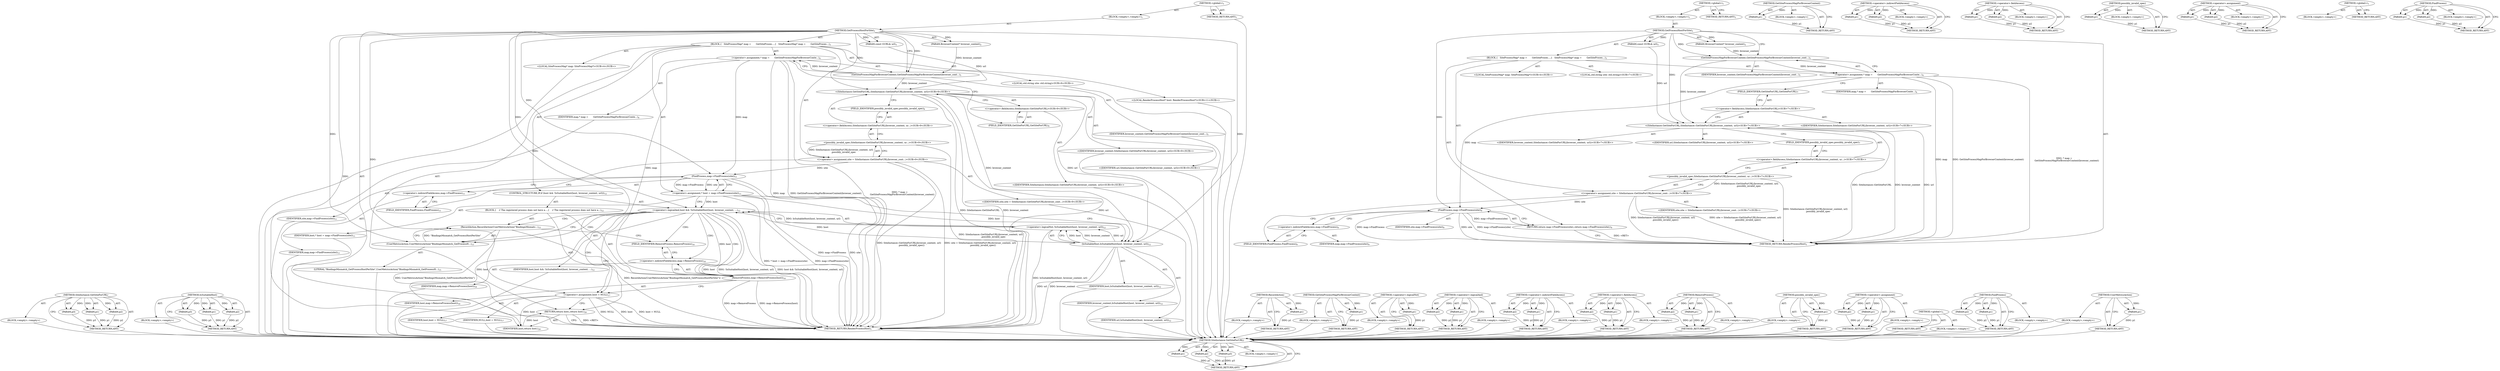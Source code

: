 digraph "UserMetricsAction" {
vulnerable_78 [label=<(METHOD,SiteInstance.GetSiteForURL)>];
vulnerable_79 [label=<(PARAM,p1)>];
vulnerable_80 [label=<(PARAM,p2)>];
vulnerable_81 [label=<(PARAM,p3)>];
vulnerable_82 [label=<(BLOCK,&lt;empty&gt;,&lt;empty&gt;)>];
vulnerable_83 [label=<(METHOD_RETURN,ANY)>];
vulnerable_6 [label=<(METHOD,&lt;global&gt;)<SUB>1</SUB>>];
vulnerable_7 [label=<(BLOCK,&lt;empty&gt;,&lt;empty&gt;)<SUB>1</SUB>>];
vulnerable_8 [label=<(METHOD,GetProcessHostForSite)<SUB>1</SUB>>];
vulnerable_9 [label=<(PARAM,BrowserContext* browser_context)<SUB>2</SUB>>];
vulnerable_10 [label=<(PARAM,const GURL&amp; url)<SUB>3</SUB>>];
vulnerable_11 [label=<(BLOCK,{
   SiteProcessMap* map =
       GetSiteProces...,{
   SiteProcessMap* map =
       GetSiteProces...)<SUB>3</SUB>>];
vulnerable_12 [label="<(LOCAL,SiteProcessMap* map: SiteProcessMap*)<SUB>4</SUB>>"];
vulnerable_13 [label=<(&lt;operator&gt;.assignment,* map =
       GetSiteProcessMapForBrowserConte...)<SUB>4</SUB>>];
vulnerable_14 [label=<(IDENTIFIER,map,* map =
       GetSiteProcessMapForBrowserConte...)<SUB>4</SUB>>];
vulnerable_15 [label=<(GetSiteProcessMapForBrowserContext,GetSiteProcessMapForBrowserContext(browser_cont...)<SUB>5</SUB>>];
vulnerable_16 [label=<(IDENTIFIER,browser_context,GetSiteProcessMapForBrowserContext(browser_cont...)<SUB>5</SUB>>];
vulnerable_17 [label="<(LOCAL,std.string site: std.string)<SUB>7</SUB>>"];
vulnerable_18 [label="<(&lt;operator&gt;.assignment,site = SiteInstance::GetSiteForURL(browser_cont...)<SUB>7</SUB>>"];
vulnerable_19 [label="<(IDENTIFIER,site,site = SiteInstance::GetSiteForURL(browser_cont...)<SUB>7</SUB>>"];
vulnerable_20 [label="<(possibly_invalid_spec,SiteInstance::GetSiteForURL(browser_context, ur...)<SUB>7</SUB>>"];
vulnerable_21 [label="<(&lt;operator&gt;.fieldAccess,SiteInstance::GetSiteForURL(browser_context, ur...)<SUB>7</SUB>>"];
vulnerable_22 [label="<(SiteInstance.GetSiteForURL,SiteInstance::GetSiteForURL(browser_context, url))<SUB>7</SUB>>"];
vulnerable_23 [label="<(&lt;operator&gt;.fieldAccess,SiteInstance::GetSiteForURL)<SUB>7</SUB>>"];
vulnerable_24 [label="<(IDENTIFIER,SiteInstance,SiteInstance::GetSiteForURL(browser_context, url))<SUB>7</SUB>>"];
vulnerable_25 [label=<(FIELD_IDENTIFIER,GetSiteForURL,GetSiteForURL)<SUB>7</SUB>>];
vulnerable_26 [label="<(IDENTIFIER,browser_context,SiteInstance::GetSiteForURL(browser_context, url))<SUB>7</SUB>>"];
vulnerable_27 [label="<(IDENTIFIER,url,SiteInstance::GetSiteForURL(browser_context, url))<SUB>7</SUB>>"];
vulnerable_28 [label=<(FIELD_IDENTIFIER,possibly_invalid_spec,possibly_invalid_spec)<SUB>7</SUB>>];
vulnerable_29 [label=<(RETURN,return map-&gt;FindProcess(site);,return map-&gt;FindProcess(site);)<SUB>9</SUB>>];
vulnerable_30 [label=<(FindProcess,map-&gt;FindProcess(site))<SUB>9</SUB>>];
vulnerable_31 [label=<(&lt;operator&gt;.indirectFieldAccess,map-&gt;FindProcess)<SUB>9</SUB>>];
vulnerable_32 [label=<(IDENTIFIER,map,map-&gt;FindProcess(site))<SUB>9</SUB>>];
vulnerable_33 [label=<(FIELD_IDENTIFIER,FindProcess,FindProcess)<SUB>9</SUB>>];
vulnerable_34 [label=<(IDENTIFIER,site,map-&gt;FindProcess(site))<SUB>9</SUB>>];
vulnerable_35 [label=<(METHOD_RETURN,RenderProcessHost)<SUB>1</SUB>>];
vulnerable_37 [label=<(METHOD_RETURN,ANY)<SUB>1</SUB>>];
vulnerable_65 [label=<(METHOD,GetSiteProcessMapForBrowserContext)>];
vulnerable_66 [label=<(PARAM,p1)>];
vulnerable_67 [label=<(BLOCK,&lt;empty&gt;,&lt;empty&gt;)>];
vulnerable_68 [label=<(METHOD_RETURN,ANY)>];
vulnerable_89 [label=<(METHOD,&lt;operator&gt;.indirectFieldAccess)>];
vulnerable_90 [label=<(PARAM,p1)>];
vulnerable_91 [label=<(PARAM,p2)>];
vulnerable_92 [label=<(BLOCK,&lt;empty&gt;,&lt;empty&gt;)>];
vulnerable_93 [label=<(METHOD_RETURN,ANY)>];
vulnerable_73 [label=<(METHOD,&lt;operator&gt;.fieldAccess)>];
vulnerable_74 [label=<(PARAM,p1)>];
vulnerable_75 [label=<(PARAM,p2)>];
vulnerable_76 [label=<(BLOCK,&lt;empty&gt;,&lt;empty&gt;)>];
vulnerable_77 [label=<(METHOD_RETURN,ANY)>];
vulnerable_69 [label=<(METHOD,possibly_invalid_spec)>];
vulnerable_70 [label=<(PARAM,p1)>];
vulnerable_71 [label=<(BLOCK,&lt;empty&gt;,&lt;empty&gt;)>];
vulnerable_72 [label=<(METHOD_RETURN,ANY)>];
vulnerable_60 [label=<(METHOD,&lt;operator&gt;.assignment)>];
vulnerable_61 [label=<(PARAM,p1)>];
vulnerable_62 [label=<(PARAM,p2)>];
vulnerable_63 [label=<(BLOCK,&lt;empty&gt;,&lt;empty&gt;)>];
vulnerable_64 [label=<(METHOD_RETURN,ANY)>];
vulnerable_54 [label=<(METHOD,&lt;global&gt;)<SUB>1</SUB>>];
vulnerable_55 [label=<(BLOCK,&lt;empty&gt;,&lt;empty&gt;)>];
vulnerable_56 [label=<(METHOD_RETURN,ANY)>];
vulnerable_84 [label=<(METHOD,FindProcess)>];
vulnerable_85 [label=<(PARAM,p1)>];
vulnerable_86 [label=<(PARAM,p2)>];
vulnerable_87 [label=<(BLOCK,&lt;empty&gt;,&lt;empty&gt;)>];
vulnerable_88 [label=<(METHOD_RETURN,ANY)>];
fixed_106 [label=<(METHOD,SiteInstance.GetSiteForURL)>];
fixed_107 [label=<(PARAM,p1)>];
fixed_108 [label=<(PARAM,p2)>];
fixed_109 [label=<(PARAM,p3)>];
fixed_110 [label=<(BLOCK,&lt;empty&gt;,&lt;empty&gt;)>];
fixed_111 [label=<(METHOD_RETURN,ANY)>];
fixed_131 [label=<(METHOD,IsSuitableHost)>];
fixed_132 [label=<(PARAM,p1)>];
fixed_133 [label=<(PARAM,p2)>];
fixed_134 [label=<(PARAM,p3)>];
fixed_135 [label=<(BLOCK,&lt;empty&gt;,&lt;empty&gt;)>];
fixed_136 [label=<(METHOD_RETURN,ANY)>];
fixed_6 [label=<(METHOD,&lt;global&gt;)<SUB>1</SUB>>];
fixed_7 [label=<(BLOCK,&lt;empty&gt;,&lt;empty&gt;)<SUB>1</SUB>>];
fixed_8 [label=<(METHOD,GetProcessHostForSite)<SUB>1</SUB>>];
fixed_9 [label=<(PARAM,BrowserContext* browser_context)<SUB>2</SUB>>];
fixed_10 [label=<(PARAM,const GURL&amp; url)<SUB>3</SUB>>];
fixed_11 [label=<(BLOCK,{
   SiteProcessMap* map =
       GetSiteProces...,{
   SiteProcessMap* map =
       GetSiteProces...)<SUB>3</SUB>>];
fixed_12 [label="<(LOCAL,SiteProcessMap* map: SiteProcessMap*)<SUB>4</SUB>>"];
fixed_13 [label=<(&lt;operator&gt;.assignment,* map =
       GetSiteProcessMapForBrowserConte...)<SUB>4</SUB>>];
fixed_14 [label=<(IDENTIFIER,map,* map =
       GetSiteProcessMapForBrowserConte...)<SUB>4</SUB>>];
fixed_15 [label=<(GetSiteProcessMapForBrowserContext,GetSiteProcessMapForBrowserContext(browser_cont...)<SUB>5</SUB>>];
fixed_16 [label=<(IDENTIFIER,browser_context,GetSiteProcessMapForBrowserContext(browser_cont...)<SUB>5</SUB>>];
fixed_17 [label="<(LOCAL,std.string site: std.string)<SUB>9</SUB>>"];
fixed_18 [label="<(&lt;operator&gt;.assignment,site = SiteInstance::GetSiteForURL(browser_cont...)<SUB>9</SUB>>"];
fixed_19 [label="<(IDENTIFIER,site,site = SiteInstance::GetSiteForURL(browser_cont...)<SUB>9</SUB>>"];
fixed_20 [label="<(possibly_invalid_spec,SiteInstance::GetSiteForURL(browser_context, ur...)<SUB>9</SUB>>"];
fixed_21 [label="<(&lt;operator&gt;.fieldAccess,SiteInstance::GetSiteForURL(browser_context, ur...)<SUB>9</SUB>>"];
fixed_22 [label="<(SiteInstance.GetSiteForURL,SiteInstance::GetSiteForURL(browser_context, url))<SUB>9</SUB>>"];
fixed_23 [label="<(&lt;operator&gt;.fieldAccess,SiteInstance::GetSiteForURL)<SUB>9</SUB>>"];
fixed_24 [label="<(IDENTIFIER,SiteInstance,SiteInstance::GetSiteForURL(browser_context, url))<SUB>9</SUB>>"];
fixed_25 [label=<(FIELD_IDENTIFIER,GetSiteForURL,GetSiteForURL)<SUB>9</SUB>>];
fixed_26 [label="<(IDENTIFIER,browser_context,SiteInstance::GetSiteForURL(browser_context, url))<SUB>9</SUB>>"];
fixed_27 [label="<(IDENTIFIER,url,SiteInstance::GetSiteForURL(browser_context, url))<SUB>9</SUB>>"];
fixed_28 [label=<(FIELD_IDENTIFIER,possibly_invalid_spec,possibly_invalid_spec)<SUB>9</SUB>>];
fixed_29 [label="<(LOCAL,RenderProcessHost* host: RenderProcessHost*)<SUB>11</SUB>>"];
fixed_30 [label=<(&lt;operator&gt;.assignment,* host = map-&gt;FindProcess(site))<SUB>11</SUB>>];
fixed_31 [label=<(IDENTIFIER,host,* host = map-&gt;FindProcess(site))<SUB>11</SUB>>];
fixed_32 [label=<(FindProcess,map-&gt;FindProcess(site))<SUB>11</SUB>>];
fixed_33 [label=<(&lt;operator&gt;.indirectFieldAccess,map-&gt;FindProcess)<SUB>11</SUB>>];
fixed_34 [label=<(IDENTIFIER,map,map-&gt;FindProcess(site))<SUB>11</SUB>>];
fixed_35 [label=<(FIELD_IDENTIFIER,FindProcess,FindProcess)<SUB>11</SUB>>];
fixed_36 [label=<(IDENTIFIER,site,map-&gt;FindProcess(site))<SUB>11</SUB>>];
fixed_37 [label=<(CONTROL_STRUCTURE,IF,if (host &amp;&amp; !IsSuitableHost(host, browser_context, url)))<SUB>12</SUB>>];
fixed_38 [label=<(&lt;operator&gt;.logicalAnd,host &amp;&amp; !IsSuitableHost(host, browser_context, ...)<SUB>12</SUB>>];
fixed_39 [label=<(IDENTIFIER,host,host &amp;&amp; !IsSuitableHost(host, browser_context, ...)<SUB>12</SUB>>];
fixed_40 [label=<(&lt;operator&gt;.logicalNot,!IsSuitableHost(host, browser_context, url))<SUB>12</SUB>>];
fixed_41 [label=<(IsSuitableHost,IsSuitableHost(host, browser_context, url))<SUB>12</SUB>>];
fixed_42 [label=<(IDENTIFIER,host,IsSuitableHost(host, browser_context, url))<SUB>12</SUB>>];
fixed_43 [label=<(IDENTIFIER,browser_context,IsSuitableHost(host, browser_context, url))<SUB>12</SUB>>];
fixed_44 [label=<(IDENTIFIER,url,IsSuitableHost(host, browser_context, url))<SUB>12</SUB>>];
fixed_45 [label=<(BLOCK,{
    // The registered process does not have a...,{
    // The registered process does not have a...)<SUB>12</SUB>>];
fixed_46 [label=<(RecordAction,RecordAction(UserMetricsAction(&quot;BindingsMismatc...)<SUB>15</SUB>>];
fixed_47 [label=<(UserMetricsAction,UserMetricsAction(&quot;BindingsMismatch_GetProcessH...)<SUB>15</SUB>>];
fixed_48 [label=<(LITERAL,&quot;BindingsMismatch_GetProcessHostPerSite&quot;,UserMetricsAction(&quot;BindingsMismatch_GetProcessH...)<SUB>15</SUB>>];
fixed_49 [label=<(RemoveProcess,map-&gt;RemoveProcess(host))<SUB>16</SUB>>];
fixed_50 [label=<(&lt;operator&gt;.indirectFieldAccess,map-&gt;RemoveProcess)<SUB>16</SUB>>];
fixed_51 [label=<(IDENTIFIER,map,map-&gt;RemoveProcess(host))<SUB>16</SUB>>];
fixed_52 [label=<(FIELD_IDENTIFIER,RemoveProcess,RemoveProcess)<SUB>16</SUB>>];
fixed_53 [label=<(IDENTIFIER,host,map-&gt;RemoveProcess(host))<SUB>16</SUB>>];
fixed_54 [label=<(&lt;operator&gt;.assignment,host = NULL)<SUB>17</SUB>>];
fixed_55 [label=<(IDENTIFIER,host,host = NULL)<SUB>17</SUB>>];
fixed_56 [label=<(IDENTIFIER,NULL,host = NULL)<SUB>17</SUB>>];
fixed_57 [label=<(RETURN,return host;,return host;)<SUB>20</SUB>>];
fixed_58 [label=<(IDENTIFIER,host,return host;)<SUB>20</SUB>>];
fixed_59 [label=<(METHOD_RETURN,RenderProcessHost)<SUB>1</SUB>>];
fixed_61 [label=<(METHOD_RETURN,ANY)<SUB>1</SUB>>];
fixed_137 [label=<(METHOD,RecordAction)>];
fixed_138 [label=<(PARAM,p1)>];
fixed_139 [label=<(BLOCK,&lt;empty&gt;,&lt;empty&gt;)>];
fixed_140 [label=<(METHOD_RETURN,ANY)>];
fixed_93 [label=<(METHOD,GetSiteProcessMapForBrowserContext)>];
fixed_94 [label=<(PARAM,p1)>];
fixed_95 [label=<(BLOCK,&lt;empty&gt;,&lt;empty&gt;)>];
fixed_96 [label=<(METHOD_RETURN,ANY)>];
fixed_127 [label=<(METHOD,&lt;operator&gt;.logicalNot)>];
fixed_128 [label=<(PARAM,p1)>];
fixed_129 [label=<(BLOCK,&lt;empty&gt;,&lt;empty&gt;)>];
fixed_130 [label=<(METHOD_RETURN,ANY)>];
fixed_122 [label=<(METHOD,&lt;operator&gt;.logicalAnd)>];
fixed_123 [label=<(PARAM,p1)>];
fixed_124 [label=<(PARAM,p2)>];
fixed_125 [label=<(BLOCK,&lt;empty&gt;,&lt;empty&gt;)>];
fixed_126 [label=<(METHOD_RETURN,ANY)>];
fixed_117 [label=<(METHOD,&lt;operator&gt;.indirectFieldAccess)>];
fixed_118 [label=<(PARAM,p1)>];
fixed_119 [label=<(PARAM,p2)>];
fixed_120 [label=<(BLOCK,&lt;empty&gt;,&lt;empty&gt;)>];
fixed_121 [label=<(METHOD_RETURN,ANY)>];
fixed_101 [label=<(METHOD,&lt;operator&gt;.fieldAccess)>];
fixed_102 [label=<(PARAM,p1)>];
fixed_103 [label=<(PARAM,p2)>];
fixed_104 [label=<(BLOCK,&lt;empty&gt;,&lt;empty&gt;)>];
fixed_105 [label=<(METHOD_RETURN,ANY)>];
fixed_145 [label=<(METHOD,RemoveProcess)>];
fixed_146 [label=<(PARAM,p1)>];
fixed_147 [label=<(PARAM,p2)>];
fixed_148 [label=<(BLOCK,&lt;empty&gt;,&lt;empty&gt;)>];
fixed_149 [label=<(METHOD_RETURN,ANY)>];
fixed_97 [label=<(METHOD,possibly_invalid_spec)>];
fixed_98 [label=<(PARAM,p1)>];
fixed_99 [label=<(BLOCK,&lt;empty&gt;,&lt;empty&gt;)>];
fixed_100 [label=<(METHOD_RETURN,ANY)>];
fixed_88 [label=<(METHOD,&lt;operator&gt;.assignment)>];
fixed_89 [label=<(PARAM,p1)>];
fixed_90 [label=<(PARAM,p2)>];
fixed_91 [label=<(BLOCK,&lt;empty&gt;,&lt;empty&gt;)>];
fixed_92 [label=<(METHOD_RETURN,ANY)>];
fixed_82 [label=<(METHOD,&lt;global&gt;)<SUB>1</SUB>>];
fixed_83 [label=<(BLOCK,&lt;empty&gt;,&lt;empty&gt;)>];
fixed_84 [label=<(METHOD_RETURN,ANY)>];
fixed_112 [label=<(METHOD,FindProcess)>];
fixed_113 [label=<(PARAM,p1)>];
fixed_114 [label=<(PARAM,p2)>];
fixed_115 [label=<(BLOCK,&lt;empty&gt;,&lt;empty&gt;)>];
fixed_116 [label=<(METHOD_RETURN,ANY)>];
fixed_141 [label=<(METHOD,UserMetricsAction)>];
fixed_142 [label=<(PARAM,p1)>];
fixed_143 [label=<(BLOCK,&lt;empty&gt;,&lt;empty&gt;)>];
fixed_144 [label=<(METHOD_RETURN,ANY)>];
vulnerable_78 -> vulnerable_79  [key=0, label="AST: "];
vulnerable_78 -> vulnerable_79  [key=1, label="DDG: "];
vulnerable_78 -> vulnerable_82  [key=0, label="AST: "];
vulnerable_78 -> vulnerable_80  [key=0, label="AST: "];
vulnerable_78 -> vulnerable_80  [key=1, label="DDG: "];
vulnerable_78 -> vulnerable_83  [key=0, label="AST: "];
vulnerable_78 -> vulnerable_83  [key=1, label="CFG: "];
vulnerable_78 -> vulnerable_81  [key=0, label="AST: "];
vulnerable_78 -> vulnerable_81  [key=1, label="DDG: "];
vulnerable_79 -> vulnerable_83  [key=0, label="DDG: p1"];
vulnerable_80 -> vulnerable_83  [key=0, label="DDG: p2"];
vulnerable_81 -> vulnerable_83  [key=0, label="DDG: p3"];
vulnerable_6 -> vulnerable_7  [key=0, label="AST: "];
vulnerable_6 -> vulnerable_37  [key=0, label="AST: "];
vulnerable_6 -> vulnerable_37  [key=1, label="CFG: "];
vulnerable_7 -> vulnerable_8  [key=0, label="AST: "];
vulnerable_8 -> vulnerable_9  [key=0, label="AST: "];
vulnerable_8 -> vulnerable_9  [key=1, label="DDG: "];
vulnerable_8 -> vulnerable_10  [key=0, label="AST: "];
vulnerable_8 -> vulnerable_10  [key=1, label="DDG: "];
vulnerable_8 -> vulnerable_11  [key=0, label="AST: "];
vulnerable_8 -> vulnerable_35  [key=0, label="AST: "];
vulnerable_8 -> vulnerable_15  [key=0, label="CFG: "];
vulnerable_8 -> vulnerable_15  [key=1, label="DDG: "];
vulnerable_8 -> vulnerable_30  [key=0, label="DDG: "];
vulnerable_8 -> vulnerable_22  [key=0, label="DDG: "];
vulnerable_9 -> vulnerable_15  [key=0, label="DDG: browser_context"];
vulnerable_10 -> vulnerable_22  [key=0, label="DDG: url"];
vulnerable_11 -> vulnerable_12  [key=0, label="AST: "];
vulnerable_11 -> vulnerable_13  [key=0, label="AST: "];
vulnerable_11 -> vulnerable_17  [key=0, label="AST: "];
vulnerable_11 -> vulnerable_18  [key=0, label="AST: "];
vulnerable_11 -> vulnerable_29  [key=0, label="AST: "];
vulnerable_13 -> vulnerable_14  [key=0, label="AST: "];
vulnerable_13 -> vulnerable_15  [key=0, label="AST: "];
vulnerable_13 -> vulnerable_25  [key=0, label="CFG: "];
vulnerable_13 -> vulnerable_35  [key=0, label="DDG: map"];
vulnerable_13 -> vulnerable_35  [key=1, label="DDG: GetSiteProcessMapForBrowserContext(browser_context)"];
vulnerable_13 -> vulnerable_35  [key=2, label="DDG: * map =
       GetSiteProcessMapForBrowserContext(browser_context)"];
vulnerable_13 -> vulnerable_30  [key=0, label="DDG: map"];
vulnerable_15 -> vulnerable_16  [key=0, label="AST: "];
vulnerable_15 -> vulnerable_13  [key=0, label="CFG: "];
vulnerable_15 -> vulnerable_13  [key=1, label="DDG: browser_context"];
vulnerable_15 -> vulnerable_22  [key=0, label="DDG: browser_context"];
vulnerable_18 -> vulnerable_19  [key=0, label="AST: "];
vulnerable_18 -> vulnerable_20  [key=0, label="AST: "];
vulnerable_18 -> vulnerable_33  [key=0, label="CFG: "];
vulnerable_18 -> vulnerable_35  [key=0, label="DDG: SiteInstance::GetSiteForURL(browser_context, url)
       .possibly_invalid_spec()"];
vulnerable_18 -> vulnerable_35  [key=1, label="DDG: site = SiteInstance::GetSiteForURL(browser_context, url)
       .possibly_invalid_spec()"];
vulnerable_18 -> vulnerable_30  [key=0, label="DDG: site"];
vulnerable_20 -> vulnerable_21  [key=0, label="AST: "];
vulnerable_20 -> vulnerable_18  [key=0, label="CFG: "];
vulnerable_20 -> vulnerable_18  [key=1, label="DDG: SiteInstance::GetSiteForURL(browser_context, url)
       .possibly_invalid_spec"];
vulnerable_20 -> vulnerable_35  [key=0, label="DDG: SiteInstance::GetSiteForURL(browser_context, url)
       .possibly_invalid_spec"];
vulnerable_21 -> vulnerable_22  [key=0, label="AST: "];
vulnerable_21 -> vulnerable_28  [key=0, label="AST: "];
vulnerable_21 -> vulnerable_20  [key=0, label="CFG: "];
vulnerable_22 -> vulnerable_23  [key=0, label="AST: "];
vulnerable_22 -> vulnerable_26  [key=0, label="AST: "];
vulnerable_22 -> vulnerable_27  [key=0, label="AST: "];
vulnerable_22 -> vulnerable_28  [key=0, label="CFG: "];
vulnerable_22 -> vulnerable_35  [key=0, label="DDG: SiteInstance::GetSiteForURL"];
vulnerable_22 -> vulnerable_35  [key=1, label="DDG: browser_context"];
vulnerable_22 -> vulnerable_35  [key=2, label="DDG: url"];
vulnerable_23 -> vulnerable_24  [key=0, label="AST: "];
vulnerable_23 -> vulnerable_25  [key=0, label="AST: "];
vulnerable_23 -> vulnerable_22  [key=0, label="CFG: "];
vulnerable_25 -> vulnerable_23  [key=0, label="CFG: "];
vulnerable_28 -> vulnerable_21  [key=0, label="CFG: "];
vulnerable_29 -> vulnerable_30  [key=0, label="AST: "];
vulnerable_29 -> vulnerable_35  [key=0, label="CFG: "];
vulnerable_29 -> vulnerable_35  [key=1, label="DDG: &lt;RET&gt;"];
vulnerable_30 -> vulnerable_31  [key=0, label="AST: "];
vulnerable_30 -> vulnerable_34  [key=0, label="AST: "];
vulnerable_30 -> vulnerable_29  [key=0, label="CFG: "];
vulnerable_30 -> vulnerable_29  [key=1, label="DDG: map-&gt;FindProcess(site)"];
vulnerable_30 -> vulnerable_35  [key=0, label="DDG: map-&gt;FindProcess"];
vulnerable_30 -> vulnerable_35  [key=1, label="DDG: site"];
vulnerable_30 -> vulnerable_35  [key=2, label="DDG: map-&gt;FindProcess(site)"];
vulnerable_31 -> vulnerable_32  [key=0, label="AST: "];
vulnerable_31 -> vulnerable_33  [key=0, label="AST: "];
vulnerable_31 -> vulnerable_30  [key=0, label="CFG: "];
vulnerable_33 -> vulnerable_31  [key=0, label="CFG: "];
vulnerable_65 -> vulnerable_66  [key=0, label="AST: "];
vulnerable_65 -> vulnerable_66  [key=1, label="DDG: "];
vulnerable_65 -> vulnerable_67  [key=0, label="AST: "];
vulnerable_65 -> vulnerable_68  [key=0, label="AST: "];
vulnerable_65 -> vulnerable_68  [key=1, label="CFG: "];
vulnerable_66 -> vulnerable_68  [key=0, label="DDG: p1"];
vulnerable_89 -> vulnerable_90  [key=0, label="AST: "];
vulnerable_89 -> vulnerable_90  [key=1, label="DDG: "];
vulnerable_89 -> vulnerable_92  [key=0, label="AST: "];
vulnerable_89 -> vulnerable_91  [key=0, label="AST: "];
vulnerable_89 -> vulnerable_91  [key=1, label="DDG: "];
vulnerable_89 -> vulnerable_93  [key=0, label="AST: "];
vulnerable_89 -> vulnerable_93  [key=1, label="CFG: "];
vulnerable_90 -> vulnerable_93  [key=0, label="DDG: p1"];
vulnerable_91 -> vulnerable_93  [key=0, label="DDG: p2"];
vulnerable_73 -> vulnerable_74  [key=0, label="AST: "];
vulnerable_73 -> vulnerable_74  [key=1, label="DDG: "];
vulnerable_73 -> vulnerable_76  [key=0, label="AST: "];
vulnerable_73 -> vulnerable_75  [key=0, label="AST: "];
vulnerable_73 -> vulnerable_75  [key=1, label="DDG: "];
vulnerable_73 -> vulnerable_77  [key=0, label="AST: "];
vulnerable_73 -> vulnerable_77  [key=1, label="CFG: "];
vulnerable_74 -> vulnerable_77  [key=0, label="DDG: p1"];
vulnerable_75 -> vulnerable_77  [key=0, label="DDG: p2"];
vulnerable_69 -> vulnerable_70  [key=0, label="AST: "];
vulnerable_69 -> vulnerable_70  [key=1, label="DDG: "];
vulnerable_69 -> vulnerable_71  [key=0, label="AST: "];
vulnerable_69 -> vulnerable_72  [key=0, label="AST: "];
vulnerable_69 -> vulnerable_72  [key=1, label="CFG: "];
vulnerable_70 -> vulnerable_72  [key=0, label="DDG: p1"];
vulnerable_60 -> vulnerable_61  [key=0, label="AST: "];
vulnerable_60 -> vulnerable_61  [key=1, label="DDG: "];
vulnerable_60 -> vulnerable_63  [key=0, label="AST: "];
vulnerable_60 -> vulnerable_62  [key=0, label="AST: "];
vulnerable_60 -> vulnerable_62  [key=1, label="DDG: "];
vulnerable_60 -> vulnerable_64  [key=0, label="AST: "];
vulnerable_60 -> vulnerable_64  [key=1, label="CFG: "];
vulnerable_61 -> vulnerable_64  [key=0, label="DDG: p1"];
vulnerable_62 -> vulnerable_64  [key=0, label="DDG: p2"];
vulnerable_54 -> vulnerable_55  [key=0, label="AST: "];
vulnerable_54 -> vulnerable_56  [key=0, label="AST: "];
vulnerable_54 -> vulnerable_56  [key=1, label="CFG: "];
vulnerable_84 -> vulnerable_85  [key=0, label="AST: "];
vulnerable_84 -> vulnerable_85  [key=1, label="DDG: "];
vulnerable_84 -> vulnerable_87  [key=0, label="AST: "];
vulnerable_84 -> vulnerable_86  [key=0, label="AST: "];
vulnerable_84 -> vulnerable_86  [key=1, label="DDG: "];
vulnerable_84 -> vulnerable_88  [key=0, label="AST: "];
vulnerable_84 -> vulnerable_88  [key=1, label="CFG: "];
vulnerable_85 -> vulnerable_88  [key=0, label="DDG: p1"];
vulnerable_86 -> vulnerable_88  [key=0, label="DDG: p2"];
fixed_106 -> fixed_107  [key=0, label="AST: "];
fixed_106 -> fixed_107  [key=1, label="DDG: "];
fixed_106 -> fixed_110  [key=0, label="AST: "];
fixed_106 -> fixed_108  [key=0, label="AST: "];
fixed_106 -> fixed_108  [key=1, label="DDG: "];
fixed_106 -> fixed_111  [key=0, label="AST: "];
fixed_106 -> fixed_111  [key=1, label="CFG: "];
fixed_106 -> fixed_109  [key=0, label="AST: "];
fixed_106 -> fixed_109  [key=1, label="DDG: "];
fixed_107 -> fixed_111  [key=0, label="DDG: p1"];
fixed_108 -> fixed_111  [key=0, label="DDG: p2"];
fixed_109 -> fixed_111  [key=0, label="DDG: p3"];
fixed_110 -> vulnerable_78  [key=0];
fixed_111 -> vulnerable_78  [key=0];
fixed_131 -> fixed_132  [key=0, label="AST: "];
fixed_131 -> fixed_132  [key=1, label="DDG: "];
fixed_131 -> fixed_135  [key=0, label="AST: "];
fixed_131 -> fixed_133  [key=0, label="AST: "];
fixed_131 -> fixed_133  [key=1, label="DDG: "];
fixed_131 -> fixed_136  [key=0, label="AST: "];
fixed_131 -> fixed_136  [key=1, label="CFG: "];
fixed_131 -> fixed_134  [key=0, label="AST: "];
fixed_131 -> fixed_134  [key=1, label="DDG: "];
fixed_132 -> fixed_136  [key=0, label="DDG: p1"];
fixed_133 -> fixed_136  [key=0, label="DDG: p2"];
fixed_134 -> fixed_136  [key=0, label="DDG: p3"];
fixed_135 -> vulnerable_78  [key=0];
fixed_136 -> vulnerable_78  [key=0];
fixed_6 -> fixed_7  [key=0, label="AST: "];
fixed_6 -> fixed_61  [key=0, label="AST: "];
fixed_6 -> fixed_61  [key=1, label="CFG: "];
fixed_7 -> fixed_8  [key=0, label="AST: "];
fixed_8 -> fixed_9  [key=0, label="AST: "];
fixed_8 -> fixed_9  [key=1, label="DDG: "];
fixed_8 -> fixed_10  [key=0, label="AST: "];
fixed_8 -> fixed_10  [key=1, label="DDG: "];
fixed_8 -> fixed_11  [key=0, label="AST: "];
fixed_8 -> fixed_59  [key=0, label="AST: "];
fixed_8 -> fixed_15  [key=0, label="CFG: "];
fixed_8 -> fixed_15  [key=1, label="DDG: "];
fixed_8 -> fixed_58  [key=0, label="DDG: "];
fixed_8 -> fixed_32  [key=0, label="DDG: "];
fixed_8 -> fixed_38  [key=0, label="DDG: "];
fixed_8 -> fixed_54  [key=0, label="DDG: "];
fixed_8 -> fixed_49  [key=0, label="DDG: "];
fixed_8 -> fixed_22  [key=0, label="DDG: "];
fixed_8 -> fixed_41  [key=0, label="DDG: "];
fixed_8 -> fixed_47  [key=0, label="DDG: "];
fixed_9 -> fixed_15  [key=0, label="DDG: browser_context"];
fixed_10 -> fixed_22  [key=0, label="DDG: url"];
fixed_11 -> fixed_12  [key=0, label="AST: "];
fixed_11 -> fixed_13  [key=0, label="AST: "];
fixed_11 -> fixed_17  [key=0, label="AST: "];
fixed_11 -> fixed_18  [key=0, label="AST: "];
fixed_11 -> fixed_29  [key=0, label="AST: "];
fixed_11 -> fixed_30  [key=0, label="AST: "];
fixed_11 -> fixed_37  [key=0, label="AST: "];
fixed_11 -> fixed_57  [key=0, label="AST: "];
fixed_12 -> vulnerable_78  [key=0];
fixed_13 -> fixed_14  [key=0, label="AST: "];
fixed_13 -> fixed_15  [key=0, label="AST: "];
fixed_13 -> fixed_25  [key=0, label="CFG: "];
fixed_13 -> fixed_59  [key=0, label="DDG: map"];
fixed_13 -> fixed_59  [key=1, label="DDG: GetSiteProcessMapForBrowserContext(browser_context)"];
fixed_13 -> fixed_59  [key=2, label="DDG: * map =
       GetSiteProcessMapForBrowserContext(browser_context)"];
fixed_13 -> fixed_32  [key=0, label="DDG: map"];
fixed_13 -> fixed_49  [key=0, label="DDG: map"];
fixed_14 -> vulnerable_78  [key=0];
fixed_15 -> fixed_16  [key=0, label="AST: "];
fixed_15 -> fixed_13  [key=0, label="CFG: "];
fixed_15 -> fixed_13  [key=1, label="DDG: browser_context"];
fixed_15 -> fixed_22  [key=0, label="DDG: browser_context"];
fixed_16 -> vulnerable_78  [key=0];
fixed_17 -> vulnerable_78  [key=0];
fixed_18 -> fixed_19  [key=0, label="AST: "];
fixed_18 -> fixed_20  [key=0, label="AST: "];
fixed_18 -> fixed_35  [key=0, label="CFG: "];
fixed_18 -> fixed_59  [key=0, label="DDG: SiteInstance::GetSiteForURL(browser_context, url)
       .possibly_invalid_spec()"];
fixed_18 -> fixed_59  [key=1, label="DDG: site = SiteInstance::GetSiteForURL(browser_context, url)
       .possibly_invalid_spec()"];
fixed_18 -> fixed_32  [key=0, label="DDG: site"];
fixed_19 -> vulnerable_78  [key=0];
fixed_20 -> fixed_21  [key=0, label="AST: "];
fixed_20 -> fixed_18  [key=0, label="CFG: "];
fixed_20 -> fixed_18  [key=1, label="DDG: SiteInstance::GetSiteForURL(browser_context, url)
       .possibly_invalid_spec"];
fixed_20 -> fixed_59  [key=0, label="DDG: SiteInstance::GetSiteForURL(browser_context, url)
       .possibly_invalid_spec"];
fixed_21 -> fixed_22  [key=0, label="AST: "];
fixed_21 -> fixed_28  [key=0, label="AST: "];
fixed_21 -> fixed_20  [key=0, label="CFG: "];
fixed_22 -> fixed_23  [key=0, label="AST: "];
fixed_22 -> fixed_26  [key=0, label="AST: "];
fixed_22 -> fixed_27  [key=0, label="AST: "];
fixed_22 -> fixed_28  [key=0, label="CFG: "];
fixed_22 -> fixed_59  [key=0, label="DDG: SiteInstance::GetSiteForURL"];
fixed_22 -> fixed_59  [key=1, label="DDG: browser_context"];
fixed_22 -> fixed_59  [key=2, label="DDG: url"];
fixed_22 -> fixed_41  [key=0, label="DDG: browser_context"];
fixed_22 -> fixed_41  [key=1, label="DDG: url"];
fixed_23 -> fixed_24  [key=0, label="AST: "];
fixed_23 -> fixed_25  [key=0, label="AST: "];
fixed_23 -> fixed_22  [key=0, label="CFG: "];
fixed_24 -> vulnerable_78  [key=0];
fixed_25 -> fixed_23  [key=0, label="CFG: "];
fixed_26 -> vulnerable_78  [key=0];
fixed_27 -> vulnerable_78  [key=0];
fixed_28 -> fixed_21  [key=0, label="CFG: "];
fixed_29 -> vulnerable_78  [key=0];
fixed_30 -> fixed_31  [key=0, label="AST: "];
fixed_30 -> fixed_32  [key=0, label="AST: "];
fixed_30 -> fixed_38  [key=0, label="CFG: "];
fixed_30 -> fixed_38  [key=1, label="DDG: host"];
fixed_30 -> fixed_41  [key=0, label="CFG: "];
fixed_30 -> fixed_41  [key=1, label="DDG: host"];
fixed_30 -> fixed_59  [key=0, label="DDG: map-&gt;FindProcess(site)"];
fixed_30 -> fixed_59  [key=1, label="DDG: * host = map-&gt;FindProcess(site)"];
fixed_31 -> vulnerable_78  [key=0];
fixed_32 -> fixed_33  [key=0, label="AST: "];
fixed_32 -> fixed_36  [key=0, label="AST: "];
fixed_32 -> fixed_30  [key=0, label="CFG: "];
fixed_32 -> fixed_30  [key=1, label="DDG: map-&gt;FindProcess"];
fixed_32 -> fixed_30  [key=2, label="DDG: site"];
fixed_32 -> fixed_59  [key=0, label="DDG: map-&gt;FindProcess"];
fixed_32 -> fixed_59  [key=1, label="DDG: site"];
fixed_33 -> fixed_34  [key=0, label="AST: "];
fixed_33 -> fixed_35  [key=0, label="AST: "];
fixed_33 -> fixed_32  [key=0, label="CFG: "];
fixed_34 -> vulnerable_78  [key=0];
fixed_35 -> fixed_33  [key=0, label="CFG: "];
fixed_36 -> vulnerable_78  [key=0];
fixed_37 -> fixed_38  [key=0, label="AST: "];
fixed_37 -> fixed_45  [key=0, label="AST: "];
fixed_38 -> fixed_39  [key=0, label="AST: "];
fixed_38 -> fixed_40  [key=0, label="AST: "];
fixed_38 -> fixed_47  [key=0, label="CFG: "];
fixed_38 -> fixed_47  [key=1, label="CDG: "];
fixed_38 -> fixed_57  [key=0, label="CFG: "];
fixed_38 -> fixed_59  [key=0, label="DDG: host"];
fixed_38 -> fixed_59  [key=1, label="DDG: !IsSuitableHost(host, browser_context, url)"];
fixed_38 -> fixed_59  [key=2, label="DDG: host &amp;&amp; !IsSuitableHost(host, browser_context, url)"];
fixed_38 -> fixed_58  [key=0, label="DDG: host"];
fixed_38 -> fixed_49  [key=0, label="DDG: host"];
fixed_38 -> fixed_49  [key=1, label="CDG: "];
fixed_38 -> fixed_50  [key=0, label="CDG: "];
fixed_38 -> fixed_52  [key=0, label="CDG: "];
fixed_38 -> fixed_46  [key=0, label="CDG: "];
fixed_38 -> fixed_54  [key=0, label="CDG: "];
fixed_39 -> vulnerable_78  [key=0];
fixed_40 -> fixed_41  [key=0, label="AST: "];
fixed_40 -> fixed_38  [key=0, label="CFG: "];
fixed_40 -> fixed_38  [key=1, label="DDG: IsSuitableHost(host, browser_context, url)"];
fixed_40 -> fixed_59  [key=0, label="DDG: IsSuitableHost(host, browser_context, url)"];
fixed_41 -> fixed_42  [key=0, label="AST: "];
fixed_41 -> fixed_43  [key=0, label="AST: "];
fixed_41 -> fixed_44  [key=0, label="AST: "];
fixed_41 -> fixed_40  [key=0, label="CFG: "];
fixed_41 -> fixed_40  [key=1, label="DDG: host"];
fixed_41 -> fixed_40  [key=2, label="DDG: browser_context"];
fixed_41 -> fixed_40  [key=3, label="DDG: url"];
fixed_41 -> fixed_59  [key=0, label="DDG: browser_context"];
fixed_41 -> fixed_59  [key=1, label="DDG: url"];
fixed_41 -> fixed_38  [key=0, label="DDG: host"];
fixed_42 -> vulnerable_78  [key=0];
fixed_43 -> vulnerable_78  [key=0];
fixed_44 -> vulnerable_78  [key=0];
fixed_45 -> fixed_46  [key=0, label="AST: "];
fixed_45 -> fixed_49  [key=0, label="AST: "];
fixed_45 -> fixed_54  [key=0, label="AST: "];
fixed_46 -> fixed_47  [key=0, label="AST: "];
fixed_46 -> fixed_52  [key=0, label="CFG: "];
fixed_46 -> fixed_59  [key=0, label="DDG: UserMetricsAction(&quot;BindingsMismatch_GetProcessHostPerSite&quot;)"];
fixed_46 -> fixed_59  [key=1, label="DDG: RecordAction(UserMetricsAction(&quot;BindingsMismatch_GetProcessHostPerSite&quot;))"];
fixed_47 -> fixed_48  [key=0, label="AST: "];
fixed_47 -> fixed_46  [key=0, label="CFG: "];
fixed_47 -> fixed_46  [key=1, label="DDG: &quot;BindingsMismatch_GetProcessHostPerSite&quot;"];
fixed_48 -> vulnerable_78  [key=0];
fixed_49 -> fixed_50  [key=0, label="AST: "];
fixed_49 -> fixed_53  [key=0, label="AST: "];
fixed_49 -> fixed_54  [key=0, label="CFG: "];
fixed_49 -> fixed_59  [key=0, label="DDG: map-&gt;RemoveProcess"];
fixed_49 -> fixed_59  [key=1, label="DDG: map-&gt;RemoveProcess(host)"];
fixed_50 -> fixed_51  [key=0, label="AST: "];
fixed_50 -> fixed_52  [key=0, label="AST: "];
fixed_50 -> fixed_49  [key=0, label="CFG: "];
fixed_51 -> vulnerable_78  [key=0];
fixed_52 -> fixed_50  [key=0, label="CFG: "];
fixed_53 -> vulnerable_78  [key=0];
fixed_54 -> fixed_55  [key=0, label="AST: "];
fixed_54 -> fixed_56  [key=0, label="AST: "];
fixed_54 -> fixed_57  [key=0, label="CFG: "];
fixed_54 -> fixed_59  [key=0, label="DDG: host"];
fixed_54 -> fixed_59  [key=1, label="DDG: host = NULL"];
fixed_54 -> fixed_59  [key=2, label="DDG: NULL"];
fixed_54 -> fixed_58  [key=0, label="DDG: host"];
fixed_55 -> vulnerable_78  [key=0];
fixed_56 -> vulnerable_78  [key=0];
fixed_57 -> fixed_58  [key=0, label="AST: "];
fixed_57 -> fixed_59  [key=0, label="CFG: "];
fixed_57 -> fixed_59  [key=1, label="DDG: &lt;RET&gt;"];
fixed_58 -> fixed_57  [key=0, label="DDG: host"];
fixed_59 -> vulnerable_78  [key=0];
fixed_61 -> vulnerable_78  [key=0];
fixed_137 -> fixed_138  [key=0, label="AST: "];
fixed_137 -> fixed_138  [key=1, label="DDG: "];
fixed_137 -> fixed_139  [key=0, label="AST: "];
fixed_137 -> fixed_140  [key=0, label="AST: "];
fixed_137 -> fixed_140  [key=1, label="CFG: "];
fixed_138 -> fixed_140  [key=0, label="DDG: p1"];
fixed_139 -> vulnerable_78  [key=0];
fixed_140 -> vulnerable_78  [key=0];
fixed_93 -> fixed_94  [key=0, label="AST: "];
fixed_93 -> fixed_94  [key=1, label="DDG: "];
fixed_93 -> fixed_95  [key=0, label="AST: "];
fixed_93 -> fixed_96  [key=0, label="AST: "];
fixed_93 -> fixed_96  [key=1, label="CFG: "];
fixed_94 -> fixed_96  [key=0, label="DDG: p1"];
fixed_95 -> vulnerable_78  [key=0];
fixed_96 -> vulnerable_78  [key=0];
fixed_127 -> fixed_128  [key=0, label="AST: "];
fixed_127 -> fixed_128  [key=1, label="DDG: "];
fixed_127 -> fixed_129  [key=0, label="AST: "];
fixed_127 -> fixed_130  [key=0, label="AST: "];
fixed_127 -> fixed_130  [key=1, label="CFG: "];
fixed_128 -> fixed_130  [key=0, label="DDG: p1"];
fixed_129 -> vulnerable_78  [key=0];
fixed_130 -> vulnerable_78  [key=0];
fixed_122 -> fixed_123  [key=0, label="AST: "];
fixed_122 -> fixed_123  [key=1, label="DDG: "];
fixed_122 -> fixed_125  [key=0, label="AST: "];
fixed_122 -> fixed_124  [key=0, label="AST: "];
fixed_122 -> fixed_124  [key=1, label="DDG: "];
fixed_122 -> fixed_126  [key=0, label="AST: "];
fixed_122 -> fixed_126  [key=1, label="CFG: "];
fixed_123 -> fixed_126  [key=0, label="DDG: p1"];
fixed_124 -> fixed_126  [key=0, label="DDG: p2"];
fixed_125 -> vulnerable_78  [key=0];
fixed_126 -> vulnerable_78  [key=0];
fixed_117 -> fixed_118  [key=0, label="AST: "];
fixed_117 -> fixed_118  [key=1, label="DDG: "];
fixed_117 -> fixed_120  [key=0, label="AST: "];
fixed_117 -> fixed_119  [key=0, label="AST: "];
fixed_117 -> fixed_119  [key=1, label="DDG: "];
fixed_117 -> fixed_121  [key=0, label="AST: "];
fixed_117 -> fixed_121  [key=1, label="CFG: "];
fixed_118 -> fixed_121  [key=0, label="DDG: p1"];
fixed_119 -> fixed_121  [key=0, label="DDG: p2"];
fixed_120 -> vulnerable_78  [key=0];
fixed_121 -> vulnerable_78  [key=0];
fixed_101 -> fixed_102  [key=0, label="AST: "];
fixed_101 -> fixed_102  [key=1, label="DDG: "];
fixed_101 -> fixed_104  [key=0, label="AST: "];
fixed_101 -> fixed_103  [key=0, label="AST: "];
fixed_101 -> fixed_103  [key=1, label="DDG: "];
fixed_101 -> fixed_105  [key=0, label="AST: "];
fixed_101 -> fixed_105  [key=1, label="CFG: "];
fixed_102 -> fixed_105  [key=0, label="DDG: p1"];
fixed_103 -> fixed_105  [key=0, label="DDG: p2"];
fixed_104 -> vulnerable_78  [key=0];
fixed_105 -> vulnerable_78  [key=0];
fixed_145 -> fixed_146  [key=0, label="AST: "];
fixed_145 -> fixed_146  [key=1, label="DDG: "];
fixed_145 -> fixed_148  [key=0, label="AST: "];
fixed_145 -> fixed_147  [key=0, label="AST: "];
fixed_145 -> fixed_147  [key=1, label="DDG: "];
fixed_145 -> fixed_149  [key=0, label="AST: "];
fixed_145 -> fixed_149  [key=1, label="CFG: "];
fixed_146 -> fixed_149  [key=0, label="DDG: p1"];
fixed_147 -> fixed_149  [key=0, label="DDG: p2"];
fixed_148 -> vulnerable_78  [key=0];
fixed_149 -> vulnerable_78  [key=0];
fixed_97 -> fixed_98  [key=0, label="AST: "];
fixed_97 -> fixed_98  [key=1, label="DDG: "];
fixed_97 -> fixed_99  [key=0, label="AST: "];
fixed_97 -> fixed_100  [key=0, label="AST: "];
fixed_97 -> fixed_100  [key=1, label="CFG: "];
fixed_98 -> fixed_100  [key=0, label="DDG: p1"];
fixed_99 -> vulnerable_78  [key=0];
fixed_100 -> vulnerable_78  [key=0];
fixed_88 -> fixed_89  [key=0, label="AST: "];
fixed_88 -> fixed_89  [key=1, label="DDG: "];
fixed_88 -> fixed_91  [key=0, label="AST: "];
fixed_88 -> fixed_90  [key=0, label="AST: "];
fixed_88 -> fixed_90  [key=1, label="DDG: "];
fixed_88 -> fixed_92  [key=0, label="AST: "];
fixed_88 -> fixed_92  [key=1, label="CFG: "];
fixed_89 -> fixed_92  [key=0, label="DDG: p1"];
fixed_90 -> fixed_92  [key=0, label="DDG: p2"];
fixed_91 -> vulnerable_78  [key=0];
fixed_92 -> vulnerable_78  [key=0];
fixed_82 -> fixed_83  [key=0, label="AST: "];
fixed_82 -> fixed_84  [key=0, label="AST: "];
fixed_82 -> fixed_84  [key=1, label="CFG: "];
fixed_83 -> vulnerable_78  [key=0];
fixed_84 -> vulnerable_78  [key=0];
fixed_112 -> fixed_113  [key=0, label="AST: "];
fixed_112 -> fixed_113  [key=1, label="DDG: "];
fixed_112 -> fixed_115  [key=0, label="AST: "];
fixed_112 -> fixed_114  [key=0, label="AST: "];
fixed_112 -> fixed_114  [key=1, label="DDG: "];
fixed_112 -> fixed_116  [key=0, label="AST: "];
fixed_112 -> fixed_116  [key=1, label="CFG: "];
fixed_113 -> fixed_116  [key=0, label="DDG: p1"];
fixed_114 -> fixed_116  [key=0, label="DDG: p2"];
fixed_115 -> vulnerable_78  [key=0];
fixed_116 -> vulnerable_78  [key=0];
fixed_141 -> fixed_142  [key=0, label="AST: "];
fixed_141 -> fixed_142  [key=1, label="DDG: "];
fixed_141 -> fixed_143  [key=0, label="AST: "];
fixed_141 -> fixed_144  [key=0, label="AST: "];
fixed_141 -> fixed_144  [key=1, label="CFG: "];
fixed_142 -> fixed_144  [key=0, label="DDG: p1"];
fixed_143 -> vulnerable_78  [key=0];
fixed_144 -> vulnerable_78  [key=0];
}
